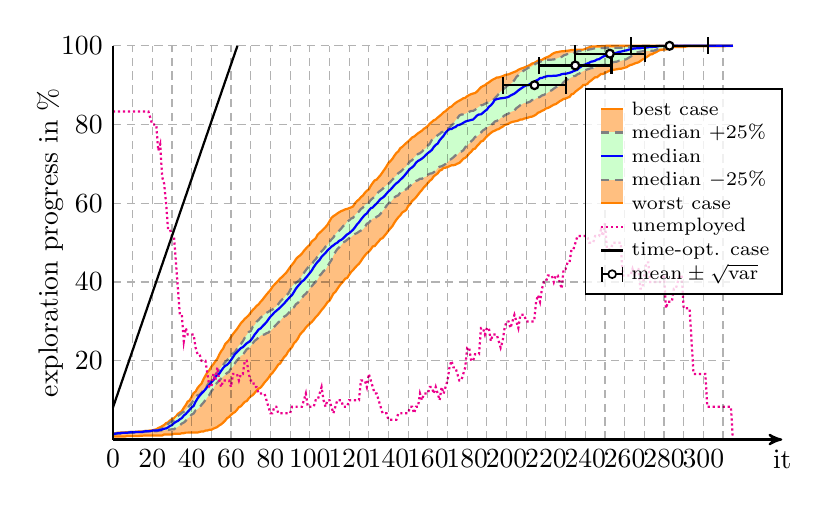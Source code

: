 \begin{tikzpicture}[thick]


% plot data, scaled to 8cm
\begin{scope}[yscale=0.05, xscale=0.025]
\draw[draw=orange, fill=orange!50] (0.00, 0.73) -- (1.00, 0.76) -- (2.00, 0.76) -- (3.00, 0.76) -- (4.00, 0.76) -- (5.00, 0.76) -- (6.00, 0.76) -- (7.00, 0.87) -- (8.00, 0.87) -- (9.00, 0.87) -- (10.00, 0.87) -- (11.00, 0.87) -- (12.00, 0.87) -- (13.00, 0.87) -- (14.00, 0.98) -- (15.00, 0.98) -- (16.00, 1.02) -- (17.00, 1.02) -- (18.00, 1.02) -- (19.00, 1.02) -- (20.00, 1.02) -- (21.00, 1.02) -- (22.00, 1.02) -- (23.00, 1.02) -- (24.00, 1.02) -- (25.00, 1.02) -- (26.00, 1.27) -- (27.00, 1.29) -- (28.00, 1.29) -- (29.00, 1.29) -- (30.00, 1.29) -- (31.00, 1.45) -- (32.00, 1.45) -- (33.00, 1.45) -- (34.00, 1.45) -- (35.00, 1.62) -- (36.00, 1.62) -- (37.00, 1.76) -- (38.00, 1.76) -- (39.00, 1.78) -- (40.00, 1.78) -- (41.00, 1.78) -- (42.00, 1.78) -- (43.00, 1.78) -- (44.00, 1.93) -- (45.00, 2.05) -- (46.00, 2.05) -- (47.00, 2.27) -- (48.00, 2.31) -- (49.00, 2.47) -- (50.00, 2.47) -- (51.00, 2.76) -- (52.00, 2.96) -- (53.00, 3.18) -- (54.00, 3.58) -- (55.00, 3.87) -- (56.00, 4.31) -- (57.00, 4.80) -- (58.00, 5.43) -- (59.00, 5.74) -- (60.00, 6.27) -- (61.00, 6.69) -- (62.00, 7.00) -- (63.00, 7.54) -- (64.00, 8.23) -- (65.00, 8.45) -- (66.00, 9.03) -- (67.00, 9.58) -- (68.00, 9.78) -- (69.00, 10.45) -- (70.00, 10.96) -- (71.00, 11.27) -- (72.00, 11.83) -- (73.00, 12.43) -- (74.00, 12.92) -- (75.00, 13.19) -- (76.00, 13.79) -- (77.00, 14.48) -- (78.00, 15.03) -- (79.00, 15.63) -- (80.00, 16.43) -- (81.00, 16.90) -- (82.00, 17.57) -- (83.00, 18.26) -- (84.00, 19.03) -- (85.00, 19.35) -- (86.00, 20.21) -- (87.00, 20.95) -- (88.00, 21.44) -- (89.00, 22.33) -- (90.00, 22.95) -- (91.00, 23.48) -- (92.00, 24.48) -- (93.00, 24.97) -- (94.00, 25.66) -- (95.00, 26.64) -- (96.00, 27.20) -- (97.00, 27.73) -- (98.00, 28.44) -- (99.00, 28.97) -- (100.00, 29.42) -- (101.00, 29.84) -- (102.00, 30.42) -- (103.00, 31.07) -- (104.00, 31.58) -- (105.00, 32.20) -- (106.00, 32.87) -- (107.00, 33.47) -- (108.00, 34.11) -- (109.00, 34.89) -- (110.00, 35.25) -- (111.00, 36.11) -- (112.00, 37.07) -- (113.00, 37.49) -- (114.00, 38.25) -- (115.00, 38.98) -- (116.00, 39.63) -- (117.00, 40.14) -- (118.00, 40.87) -- (119.00, 41.03) -- (120.00, 41.83) -- (121.00, 42.54) -- (122.00, 43.03) -- (123.00, 43.65) -- (124.00, 44.16) -- (125.00, 44.65) -- (126.00, 45.32) -- (127.00, 46.08) -- (128.00, 46.74) -- (129.00, 47.34) -- (130.00, 47.72) -- (131.00, 48.30) -- (132.00, 49.05) -- (133.00, 49.14) -- (134.00, 49.77) -- (135.00, 50.32) -- (136.00, 50.95) -- (137.00, 51.15) -- (138.00, 51.77) -- (139.00, 52.37) -- (140.00, 53.06) -- (141.00, 53.64) -- (142.00, 54.21) -- (143.00, 55.08) -- (144.00, 55.81) -- (145.00, 56.44) -- (146.00, 56.95) -- (147.00, 57.66) -- (148.00, 57.97) -- (149.00, 58.31) -- (150.00, 59.28) -- (151.00, 59.80) -- (152.00, 60.57) -- (153.00, 61.02) -- (154.00, 61.53) -- (155.00, 62.17) -- (156.00, 62.84) -- (157.00, 63.38) -- (158.00, 64.06) -- (159.00, 64.55) -- (160.00, 65.18) -- (161.00, 65.71) -- (162.00, 66.11) -- (163.00, 66.84) -- (164.00, 67.22) -- (165.00, 67.60) -- (166.00, 68.29) -- (167.00, 68.49) -- (168.00, 69.02) -- (169.00, 69.05) -- (170.00, 69.22) -- (171.00, 69.42) -- (172.00, 69.65) -- (173.00, 69.67) -- (174.00, 69.80) -- (175.00, 70.07) -- (176.00, 70.25) -- (177.00, 70.74) -- (178.00, 71.31) -- (179.00, 71.54) -- (180.00, 72.03) -- (181.00, 72.65) -- (182.00, 73.07) -- (183.00, 73.72) -- (184.00, 73.89) -- (185.00, 74.56) -- (186.00, 75.07) -- (187.00, 75.69) -- (188.00, 75.87) -- (189.00, 76.45) -- (190.00, 77.01) -- (191.00, 77.45) -- (192.00, 77.87) -- (193.00, 78.23) -- (194.00, 78.43) -- (195.00, 78.72) -- (196.00, 78.85) -- (197.00, 79.19) -- (198.00, 79.45) -- (199.00, 79.88) -- (200.00, 80.03) -- (201.00, 80.23) -- (202.00, 80.50) -- (203.00, 80.68) -- (204.00, 80.79) -- (205.00, 80.88) -- (206.00, 81.03) -- (207.00, 81.28) -- (208.00, 81.30) -- (209.00, 81.52) -- (210.00, 81.63) -- (211.00, 81.77) -- (212.00, 81.94) -- (213.00, 82.03) -- (214.00, 82.25) -- (215.00, 82.54) -- (216.00, 83.01) -- (217.00, 83.19) -- (218.00, 83.50) -- (219.00, 83.70) -- (220.00, 84.08) -- (221.00, 84.21) -- (222.00, 84.46) -- (223.00, 84.75) -- (224.00, 85.06) -- (225.00, 85.19) -- (226.00, 85.55) -- (227.00, 85.92) -- (228.00, 86.19) -- (229.00, 86.52) -- (230.00, 86.61) -- (231.00, 86.84) -- (232.00, 87.01) -- (233.00, 87.68) -- (234.00, 87.84) -- (235.00, 88.37) -- (236.00, 88.73) -- (237.00, 89.13) -- (238.00, 89.48) -- (239.00, 90.06) -- (240.00, 90.10) -- (241.00, 90.30) -- (242.00, 90.84) -- (243.00, 91.19) -- (244.00, 91.62) -- (245.00, 92.02) -- (246.00, 92.02) -- (247.00, 92.44) -- (248.00, 92.86) -- (249.00, 92.86) -- (250.00, 93.13) -- (251.00, 93.35) -- (252.00, 93.60) -- (253.00, 93.88) -- (254.00, 93.93) -- (255.00, 93.95) -- (256.00, 94.04) -- (257.00, 94.15) -- (258.00, 94.15) -- (259.00, 94.29) -- (260.00, 94.46) -- (261.00, 94.57) -- (262.00, 94.91) -- (263.00, 95.13) -- (264.00, 95.26) -- (265.00, 95.49) -- (266.00, 95.66) -- (267.00, 95.80) -- (268.00, 96.13) -- (269.00, 96.51) -- (270.00, 96.73) -- (271.00, 97.11) -- (272.00, 97.40) -- (273.00, 97.78) -- (274.00, 97.87) -- (275.00, 98.20) -- (276.00, 98.38) -- (277.00, 98.71) -- (278.00, 98.91) -- (279.00, 98.98) -- (280.00, 99.07) -- (281.00, 99.07) -- (282.00, 99.18) -- (283.00, 99.29) -- (284.00, 99.47) -- (285.00, 99.71) -- (286.00, 99.71) -- (287.00, 99.71) -- (288.00, 99.71) -- (289.00, 99.71) -- (290.00, 99.71) -- (291.00, 99.78) -- (292.00, 99.87) -- (293.00, 99.89) -- (294.00, 99.89) -- (295.00, 99.91) -- (296.00, 99.91) -- (297.00, 99.91) -- (298.00, 99.91) -- (299.00, 99.91) -- (300.00, 99.91) -- (301.00, 99.91) -- (302.00, 99.91) -- (303.00, 99.91) -- (304.00, 99.91) -- (305.00, 99.91) -- (306.00, 99.91) -- (307.00, 99.91) -- (308.00, 99.91) -- (309.00, 99.91) -- (310.00, 99.91) -- (311.00, 99.91) -- (312.00, 99.93) -- (313.00, 99.93) -- (314.00, 99.93) -- (315.00, 100.00) -- (315.00, 100.00) -- (314.00, 100.00) -- (313.00, 100.00) -- (312.00, 100.00) -- (311.00, 100.00) -- (310.00, 100.00) -- (309.00, 100.00) -- (308.00, 100.00) -- (307.00, 100.00) -- (306.00, 100.00) -- (305.00, 100.00) -- (304.00, 100.00) -- (303.00, 100.00) -- (302.00, 100.00) -- (301.00, 100.00) -- (300.00, 100.00) -- (299.00, 100.00) -- (298.00, 100.00) -- (297.00, 100.00) -- (296.00, 100.00) -- (295.00, 100.00) -- (294.00, 100.00) -- (293.00, 100.00) -- (292.00, 100.00) -- (291.00, 100.00) -- (290.00, 100.00) -- (289.00, 100.00) -- (288.00, 100.00) -- (287.00, 100.00) -- (286.00, 100.00) -- (285.00, 100.00) -- (284.00, 100.00) -- (283.00, 100.00) -- (282.00, 100.00) -- (281.00, 100.00) -- (280.00, 100.00) -- (279.00, 100.00) -- (278.00, 100.00) -- (277.00, 100.00) -- (276.00, 100.00) -- (275.00, 100.00) -- (274.00, 100.00) -- (273.00, 100.00) -- (272.00, 100.00) -- (271.00, 100.00) -- (270.00, 100.00) -- (269.00, 100.00) -- (268.00, 100.00) -- (267.00, 100.00) -- (266.00, 100.00) -- (265.00, 100.00) -- (264.00, 100.00) -- (263.00, 100.00) -- (262.00, 100.00) -- (261.00, 100.00) -- (260.00, 100.00) -- (259.00, 100.00) -- (258.00, 100.00) -- (257.00, 100.00) -- (256.00, 100.00) -- (255.00, 100.00) -- (254.00, 100.00) -- (253.00, 100.00) -- (252.00, 100.00) -- (251.00, 100.00) -- (250.00, 99.98) -- (249.00, 99.93) -- (248.00, 99.93) -- (247.00, 99.89) -- (246.00, 99.89) -- (245.00, 99.84) -- (244.00, 99.84) -- (243.00, 99.80) -- (242.00, 99.62) -- (241.00, 99.42) -- (240.00, 99.22) -- (239.00, 99.02) -- (238.00, 99.02) -- (237.00, 99.02) -- (236.00, 99.02) -- (235.00, 98.95) -- (234.00, 98.95) -- (233.00, 98.93) -- (232.00, 98.82) -- (231.00, 98.75) -- (230.00, 98.69) -- (229.00, 98.62) -- (228.00, 98.60) -- (227.00, 98.53) -- (226.00, 98.40) -- (225.00, 98.33) -- (224.00, 98.15) -- (223.00, 97.84) -- (222.00, 97.46) -- (221.00, 97.18) -- (220.00, 97.02) -- (219.00, 96.75) -- (218.00, 96.44) -- (217.00, 96.40) -- (216.00, 96.22) -- (215.00, 95.93) -- (214.00, 95.62) -- (213.00, 95.51) -- (212.00, 95.17) -- (211.00, 94.91) -- (210.00, 94.69) -- (209.00, 94.49) -- (208.00, 94.31) -- (207.00, 94.15) -- (206.00, 93.91) -- (205.00, 93.57) -- (204.00, 93.37) -- (203.00, 93.17) -- (202.00, 92.97) -- (201.00, 92.75) -- (200.00, 92.68) -- (199.00, 92.53) -- (198.00, 92.26) -- (197.00, 92.13) -- (196.00, 91.97) -- (195.00, 91.93) -- (194.00, 91.66) -- (193.00, 91.42) -- (192.00, 91.08) -- (191.00, 90.70) -- (190.00, 90.42) -- (189.00, 89.99) -- (188.00, 89.77) -- (187.00, 89.48) -- (186.00, 88.95) -- (185.00, 88.39) -- (184.00, 88.01) -- (183.00, 87.88) -- (182.00, 87.73) -- (181.00, 87.50) -- (180.00, 87.21) -- (179.00, 86.79) -- (178.00, 86.68) -- (177.00, 86.35) -- (176.00, 86.06) -- (175.00, 85.81) -- (174.00, 85.46) -- (173.00, 85.06) -- (172.00, 84.55) -- (171.00, 84.37) -- (170.00, 83.88) -- (169.00, 83.41) -- (168.00, 83.12) -- (167.00, 82.61) -- (166.00, 82.17) -- (165.00, 81.79) -- (164.00, 81.30) -- (163.00, 81.08) -- (162.00, 80.65) -- (161.00, 80.23) -- (160.00, 79.65) -- (159.00, 79.23) -- (158.00, 78.94) -- (157.00, 78.43) -- (156.00, 78.12) -- (155.00, 77.79) -- (154.00, 77.36) -- (153.00, 76.94) -- (152.00, 76.70) -- (151.00, 76.18) -- (150.00, 75.72) -- (149.00, 75.29) -- (148.00, 74.83) -- (147.00, 74.34) -- (146.00, 74.00) -- (145.00, 73.18) -- (144.00, 72.78) -- (143.00, 72.09) -- (142.00, 71.29) -- (141.00, 70.74) -- (140.00, 70.22) -- (139.00, 69.38) -- (138.00, 68.62) -- (137.00, 67.91) -- (136.00, 67.18) -- (135.00, 66.62) -- (134.00, 66.02) -- (133.00, 65.82) -- (132.00, 65.18) -- (131.00, 64.44) -- (130.00, 63.53) -- (129.00, 63.18) -- (128.00, 62.66) -- (127.00, 61.97) -- (126.00, 61.57) -- (125.00, 60.97) -- (124.00, 60.57) -- (123.00, 60.00) -- (122.00, 59.22) -- (121.00, 58.97) -- (120.00, 58.77) -- (119.00, 58.57) -- (118.00, 58.46) -- (117.00, 58.22) -- (116.00, 58.02) -- (115.00, 57.75) -- (114.00, 57.42) -- (113.00, 57.04) -- (112.00, 56.73) -- (111.00, 56.28) -- (110.00, 55.39) -- (109.00, 54.55) -- (108.00, 53.95) -- (107.00, 53.46) -- (106.00, 52.95) -- (105.00, 52.50) -- (104.00, 52.03) -- (103.00, 51.10) -- (102.00, 50.70) -- (101.00, 50.30) -- (100.00, 49.43) -- (99.00, 49.01) -- (98.00, 48.48) -- (97.00, 47.90) -- (96.00, 47.21) -- (95.00, 46.72) -- (94.00, 46.36) -- (93.00, 45.83) -- (92.00, 45.01) -- (91.00, 44.41) -- (90.00, 43.76) -- (89.00, 43.05) -- (88.00, 42.34) -- (87.00, 41.87) -- (86.00, 41.32) -- (85.00, 40.94) -- (84.00, 40.32) -- (83.00, 39.85) -- (82.00, 39.32) -- (81.00, 38.78) -- (80.00, 37.96) -- (79.00, 37.40) -- (78.00, 36.82) -- (77.00, 36.18) -- (76.00, 35.51) -- (75.00, 34.98) -- (74.00, 34.33) -- (73.00, 33.96) -- (72.00, 33.36) -- (71.00, 32.89) -- (70.00, 32.24) -- (69.00, 31.58) -- (68.00, 31.09) -- (67.00, 30.66) -- (66.00, 30.06) -- (65.00, 29.55) -- (64.00, 28.80) -- (63.00, 28.04) -- (62.00, 27.44) -- (61.00, 26.80) -- (60.00, 26.08) -- (59.00, 25.28) -- (58.00, 24.73) -- (57.00, 24.22) -- (56.00, 23.10) -- (55.00, 22.44) -- (54.00, 21.55) -- (53.00, 20.46) -- (52.00, 19.84) -- (51.00, 19.12) -- (50.00, 18.50) -- (49.00, 17.61) -- (48.00, 17.12) -- (47.00, 16.21) -- (46.00, 15.32) -- (45.00, 14.21) -- (44.00, 13.70) -- (43.00, 13.10) -- (42.00, 12.19) -- (41.00, 11.81) -- (40.00, 10.85) -- (39.00, 9.94) -- (38.00, 9.65) -- (37.00, 8.76) -- (36.00, 8.07) -- (35.00, 7.23) -- (34.00, 6.87) -- (33.00, 6.52) -- (32.00, 5.87) -- (31.00, 5.43) -- (30.00, 5.18) -- (29.00, 4.83) -- (28.00, 4.36) -- (27.00, 4.16) -- (26.00, 3.71) -- (25.00, 3.40) -- (24.00, 3.14) -- (23.00, 2.91) -- (22.00, 2.60) -- (21.00, 2.47) -- (20.00, 2.33) -- (19.00, 2.33) -- (18.00, 2.20) -- (17.00, 2.20) -- (16.00, 2.16) -- (15.00, 2.02) -- (14.00, 2.02) -- (13.00, 2.02) -- (12.00, 2.00) -- (11.00, 1.93) -- (10.00, 1.93) -- (9.00, 1.93) -- (8.00, 1.89) -- (7.00, 1.87) -- (6.00, 1.82) -- (5.00, 1.82) -- (4.00, 1.78) -- (3.00, 1.71) -- (2.00, 1.71) -- (1.00, 1.56) -- (0.00, 1.36);
\draw[gray, densely dashed, fill=green!20] (0.00, 1.29) -- (1.00, 1.36) -- (2.00, 1.47) -- (3.00, 1.56) -- (4.00, 1.56) -- (5.00, 1.56) -- (6.00, 1.56) -- (7.00, 1.62) -- (8.00, 1.71) -- (9.00, 1.71) -- (10.00, 1.71) -- (11.00, 1.78) -- (12.00, 1.87) -- (13.00, 1.87) -- (14.00, 1.89) -- (15.00, 1.89) -- (16.00, 1.89) -- (17.00, 2.00) -- (18.00, 2.05) -- (19.00, 2.05) -- (20.00, 2.07) -- (21.00, 2.07) -- (22.00, 2.07) -- (23.00, 2.25) -- (24.00, 2.31) -- (25.00, 2.31) -- (26.00, 2.31) -- (27.00, 2.42) -- (28.00, 2.42) -- (29.00, 2.54) -- (30.00, 2.60) -- (31.00, 2.60) -- (32.00, 2.96) -- (33.00, 3.25) -- (34.00, 3.62) -- (35.00, 4.07) -- (36.00, 4.31) -- (37.00, 4.76) -- (38.00, 5.43) -- (39.00, 5.69) -- (40.00, 6.36) -- (41.00, 6.63) -- (42.00, 7.45) -- (43.00, 7.74) -- (44.00, 8.18) -- (45.00, 8.83) -- (46.00, 9.38) -- (47.00, 10.05) -- (48.00, 10.78) -- (49.00, 11.34) -- (50.00, 12.27) -- (51.00, 12.92) -- (52.00, 13.94) -- (53.00, 14.45) -- (54.00, 15.01) -- (55.00, 15.50) -- (56.00, 16.01) -- (57.00, 16.41) -- (58.00, 16.94) -- (59.00, 17.19) -- (60.00, 18.10) -- (61.00, 18.52) -- (62.00, 19.41) -- (63.00, 20.12) -- (64.00, 20.64) -- (65.00, 21.33) -- (66.00, 21.50) -- (67.00, 22.24) -- (68.00, 22.93) -- (69.00, 23.22) -- (70.00, 23.77) -- (71.00, 24.44) -- (72.00, 25.06) -- (73.00, 25.44) -- (74.00, 25.93) -- (75.00, 26.40) -- (76.00, 26.60) -- (77.00, 26.68) -- (78.00, 27.00) -- (79.00, 27.17) -- (80.00, 27.66) -- (81.00, 28.15) -- (82.00, 28.66) -- (83.00, 29.20) -- (84.00, 29.73) -- (85.00, 30.18) -- (86.00, 30.82) -- (87.00, 31.22) -- (88.00, 31.51) -- (89.00, 32.02) -- (90.00, 32.56) -- (91.00, 33.29) -- (92.00, 33.60) -- (93.00, 34.40) -- (94.00, 34.71) -- (95.00, 35.38) -- (96.00, 35.98) -- (97.00, 36.62) -- (98.00, 37.05) -- (99.00, 37.65) -- (100.00, 38.51) -- (101.00, 38.94) -- (102.00, 39.54) -- (103.00, 40.07) -- (104.00, 40.69) -- (105.00, 41.61) -- (106.00, 42.14) -- (107.00, 42.81) -- (108.00, 43.14) -- (109.00, 44.01) -- (110.00, 44.81) -- (111.00, 45.59) -- (112.00, 46.74) -- (113.00, 47.61) -- (114.00, 48.37) -- (115.00, 48.83) -- (116.00, 49.43) -- (117.00, 50.03) -- (118.00, 50.34) -- (119.00, 50.74) -- (120.00, 51.15) -- (121.00, 51.46) -- (122.00, 51.88) -- (123.00, 52.23) -- (124.00, 52.43) -- (125.00, 52.81) -- (126.00, 53.08) -- (127.00, 53.37) -- (128.00, 54.01) -- (129.00, 54.79) -- (130.00, 55.08) -- (131.00, 55.66) -- (132.00, 56.15) -- (133.00, 56.17) -- (134.00, 56.59) -- (135.00, 56.84) -- (136.00, 57.37) -- (137.00, 58.06) -- (138.00, 58.64) -- (139.00, 59.37) -- (140.00, 59.97) -- (141.00, 60.28) -- (142.00, 60.93) -- (143.00, 61.49) -- (144.00, 61.84) -- (145.00, 62.02) -- (146.00, 62.75) -- (147.00, 62.91) -- (148.00, 63.24) -- (149.00, 63.55) -- (150.00, 64.02) -- (151.00, 64.49) -- (152.00, 64.87) -- (153.00, 65.22) -- (154.00, 65.67) -- (155.00, 65.87) -- (156.00, 66.22) -- (157.00, 66.24) -- (158.00, 66.62) -- (159.00, 66.76) -- (160.00, 67.24) -- (161.00, 67.53) -- (162.00, 67.60) -- (163.00, 67.89) -- (164.00, 68.27) -- (165.00, 68.93) -- (166.00, 69.31) -- (167.00, 69.40) -- (168.00, 69.69) -- (169.00, 69.98) -- (170.00, 70.42) -- (171.00, 70.96) -- (172.00, 71.29) -- (173.00, 71.69) -- (174.00, 72.18) -- (175.00, 72.36) -- (176.00, 72.96) -- (177.00, 73.14) -- (178.00, 73.47) -- (179.00, 74.23) -- (180.00, 74.69) -- (181.00, 75.18) -- (182.00, 75.76) -- (183.00, 76.18) -- (184.00, 76.85) -- (185.00, 77.05) -- (186.00, 77.43) -- (187.00, 77.96) -- (188.00, 78.52) -- (189.00, 78.81) -- (190.00, 79.32) -- (191.00, 79.56) -- (192.00, 79.90) -- (193.00, 80.19) -- (194.00, 80.76) -- (195.00, 80.92) -- (196.00, 81.21) -- (197.00, 81.68) -- (198.00, 81.92) -- (199.00, 82.32) -- (200.00, 82.59) -- (201.00, 82.79) -- (202.00, 83.21) -- (203.00, 83.37) -- (204.00, 83.57) -- (205.00, 84.17) -- (206.00, 84.52) -- (207.00, 84.92) -- (208.00, 85.23) -- (209.00, 85.50) -- (210.00, 85.52) -- (211.00, 85.63) -- (212.00, 85.84) -- (213.00, 86.26) -- (214.00, 86.26) -- (215.00, 86.64) -- (216.00, 86.81) -- (217.00, 87.04) -- (218.00, 87.39) -- (219.00, 87.53) -- (220.00, 87.81) -- (221.00, 88.13) -- (222.00, 88.48) -- (223.00, 88.73) -- (224.00, 89.13) -- (225.00, 89.46) -- (226.00, 89.62) -- (227.00, 89.77) -- (228.00, 90.22) -- (229.00, 90.77) -- (230.00, 91.22) -- (231.00, 91.46) -- (232.00, 91.71) -- (233.00, 92.02) -- (234.00, 92.28) -- (235.00, 92.37) -- (236.00, 92.75) -- (237.00, 92.97) -- (238.00, 93.31) -- (239.00, 93.60) -- (240.00, 93.84) -- (241.00, 94.00) -- (242.00, 94.17) -- (243.00, 94.33) -- (244.00, 94.33) -- (245.00, 94.49) -- (246.00, 94.89) -- (247.00, 95.00) -- (248.00, 95.11) -- (249.00, 95.15) -- (250.00, 95.15) -- (251.00, 95.24) -- (252.00, 95.42) -- (253.00, 95.64) -- (254.00, 95.80) -- (255.00, 95.93) -- (256.00, 95.98) -- (257.00, 96.18) -- (258.00, 96.18) -- (259.00, 96.33) -- (260.00, 96.38) -- (261.00, 96.64) -- (262.00, 96.95) -- (263.00, 97.24) -- (264.00, 97.64) -- (265.00, 97.95) -- (266.00, 98.31) -- (267.00, 98.40) -- (268.00, 98.51) -- (269.00, 98.60) -- (270.00, 98.69) -- (271.00, 98.69) -- (272.00, 98.69) -- (273.00, 98.71) -- (274.00, 98.73) -- (275.00, 98.78) -- (276.00, 98.95) -- (277.00, 99.27) -- (278.00, 99.40) -- (279.00, 99.47) -- (280.00, 99.56) -- (281.00, 99.71) -- (282.00, 99.71) -- (283.00, 99.71) -- (284.00, 99.76) -- (285.00, 99.76) -- (286.00, 99.84) -- (287.00, 99.87) -- (288.00, 99.93) -- (289.00, 99.93) -- (290.00, 99.98) -- (291.00, 99.98) -- (292.00, 99.98) -- (293.00, 99.98) -- (294.00, 99.98) -- (295.00, 100.00) -- (296.00, 100.00) -- (297.00, 100.00) -- (298.00, 100.00) -- (299.00, 100.00) -- (300.00, 100.00) -- (301.00, 100.00) -- (302.00, 100.00) -- (303.00, 100.00) -- (304.00, 100.00) -- (305.00, 100.00) -- (306.00, 100.00) -- (307.00, 100.00) -- (308.00, 100.00) -- (309.00, 100.00) -- (310.00, 100.00) -- (311.00, 100.00) -- (312.00, 100.00) -- (313.00, 100.00) -- (314.00, 100.00) -- (315.00, 100.00) -- (315.00, 100.00) -- (314.00, 100.00) -- (313.00, 100.00) -- (312.00, 100.00) -- (311.00, 100.00) -- (310.00, 100.00) -- (309.00, 100.00) -- (308.00, 100.00) -- (307.00, 100.00) -- (306.00, 100.00) -- (305.00, 100.00) -- (304.00, 100.00) -- (303.00, 100.00) -- (302.00, 100.00) -- (301.00, 100.00) -- (300.00, 100.00) -- (299.00, 100.00) -- (298.00, 100.00) -- (297.00, 100.00) -- (296.00, 100.00) -- (295.00, 100.00) -- (294.00, 100.00) -- (293.00, 100.00) -- (292.00, 100.00) -- (291.00, 100.00) -- (290.00, 100.00) -- (289.00, 100.00) -- (288.00, 100.00) -- (287.00, 100.00) -- (286.00, 100.00) -- (285.00, 100.00) -- (284.00, 100.00) -- (283.00, 100.00) -- (282.00, 100.00) -- (281.00, 100.00) -- (280.00, 100.00) -- (279.00, 100.00) -- (278.00, 100.00) -- (277.00, 100.00) -- (276.00, 100.00) -- (275.00, 100.00) -- (274.00, 100.00) -- (273.00, 100.00) -- (272.00, 100.00) -- (271.00, 100.00) -- (270.00, 100.00) -- (269.00, 100.00) -- (268.00, 100.00) -- (267.00, 99.96) -- (266.00, 99.84) -- (265.00, 99.73) -- (264.00, 99.71) -- (263.00, 99.71) -- (262.00, 99.67) -- (261.00, 99.67) -- (260.00, 99.62) -- (259.00, 99.51) -- (258.00, 99.49) -- (257.00, 99.49) -- (256.00, 99.49) -- (255.00, 99.49) -- (254.00, 99.49) -- (253.00, 99.49) -- (252.00, 99.49) -- (251.00, 99.49) -- (250.00, 99.44) -- (249.00, 99.44) -- (248.00, 99.44) -- (247.00, 99.44) -- (246.00, 99.44) -- (245.00, 99.38) -- (244.00, 99.27) -- (243.00, 99.15) -- (242.00, 99.07) -- (241.00, 98.95) -- (240.00, 98.87) -- (239.00, 98.78) -- (238.00, 98.69) -- (237.00, 98.69) -- (236.00, 98.53) -- (235.00, 98.40) -- (234.00, 98.20) -- (233.00, 98.20) -- (232.00, 98.11) -- (231.00, 97.91) -- (230.00, 97.73) -- (229.00, 97.55) -- (228.00, 97.18) -- (227.00, 97.06) -- (226.00, 96.84) -- (225.00, 96.69) -- (224.00, 96.53) -- (223.00, 96.49) -- (222.00, 96.46) -- (221.00, 96.46) -- (220.00, 96.42) -- (219.00, 96.26) -- (218.00, 96.13) -- (217.00, 95.93) -- (216.00, 95.71) -- (215.00, 95.51) -- (214.00, 95.17) -- (213.00, 94.82) -- (212.00, 94.51) -- (211.00, 94.44) -- (210.00, 94.04) -- (209.00, 93.80) -- (208.00, 93.42) -- (207.00, 93.22) -- (206.00, 92.55) -- (205.00, 92.08) -- (204.00, 91.31) -- (203.00, 90.66) -- (202.00, 90.24) -- (201.00, 90.04) -- (200.00, 89.70) -- (199.00, 89.22) -- (198.00, 88.84) -- (197.00, 88.35) -- (196.00, 87.77) -- (195.00, 87.19) -- (194.00, 86.66) -- (193.00, 86.21) -- (192.00, 86.01) -- (191.00, 85.63) -- (190.00, 85.50) -- (189.00, 85.26) -- (188.00, 84.99) -- (187.00, 84.88) -- (186.00, 84.50) -- (185.00, 84.17) -- (184.00, 83.74) -- (183.00, 83.48) -- (182.00, 83.46) -- (181.00, 83.23) -- (180.00, 82.99) -- (179.00, 82.74) -- (178.00, 82.59) -- (177.00, 82.54) -- (176.00, 82.30) -- (175.00, 81.57) -- (174.00, 81.01) -- (173.00, 80.21) -- (172.00, 79.83) -- (171.00, 79.25) -- (170.00, 78.74) -- (169.00, 78.47) -- (168.00, 78.21) -- (167.00, 78.07) -- (166.00, 77.63) -- (165.00, 77.30) -- (164.00, 76.87) -- (163.00, 76.27) -- (162.00, 76.07) -- (161.00, 75.14) -- (160.00, 74.65) -- (159.00, 73.98) -- (158.00, 73.63) -- (157.00, 73.12) -- (156.00, 72.72) -- (155.00, 72.52) -- (154.00, 72.09) -- (153.00, 71.56) -- (152.00, 70.94) -- (151.00, 70.67) -- (150.00, 70.00) -- (149.00, 69.34) -- (148.00, 68.93) -- (147.00, 68.42) -- (146.00, 67.98) -- (145.00, 67.65) -- (144.00, 67.02) -- (143.00, 66.56) -- (142.00, 66.00) -- (141.00, 65.47) -- (140.00, 64.93) -- (139.00, 64.58) -- (138.00, 64.15) -- (137.00, 63.66) -- (136.00, 63.24) -- (135.00, 62.89) -- (134.00, 62.37) -- (133.00, 61.66) -- (132.00, 61.29) -- (131.00, 60.86) -- (130.00, 60.17) -- (129.00, 59.93) -- (128.00, 59.53) -- (127.00, 58.91) -- (126.00, 58.57) -- (125.00, 57.91) -- (124.00, 57.51) -- (123.00, 56.99) -- (122.00, 56.33) -- (121.00, 56.13) -- (120.00, 55.66) -- (119.00, 55.30) -- (118.00, 54.53) -- (117.00, 54.24) -- (116.00, 53.59) -- (115.00, 53.08) -- (114.00, 52.68) -- (113.00, 52.10) -- (112.00, 51.32) -- (111.00, 50.83) -- (110.00, 50.14) -- (109.00, 49.34) -- (108.00, 48.99) -- (107.00, 48.30) -- (106.00, 47.81) -- (105.00, 47.14) -- (104.00, 46.50) -- (103.00, 45.79) -- (102.00, 45.30) -- (101.00, 44.39) -- (100.00, 44.14) -- (99.00, 43.65) -- (98.00, 43.01) -- (97.00, 42.29) -- (96.00, 41.58) -- (95.00, 40.58) -- (94.00, 40.20) -- (93.00, 39.83) -- (92.00, 39.40) -- (91.00, 38.91) -- (90.00, 37.91) -- (89.00, 37.00) -- (88.00, 36.67) -- (87.00, 35.94) -- (86.00, 35.60) -- (85.00, 35.07) -- (84.00, 34.38) -- (83.00, 33.76) -- (82.00, 33.49) -- (81.00, 32.98) -- (80.00, 32.80) -- (79.00, 32.44) -- (78.00, 32.18) -- (77.00, 31.73) -- (76.00, 31.38) -- (75.00, 30.95) -- (74.00, 30.38) -- (73.00, 29.93) -- (72.00, 29.00) -- (71.00, 28.62) -- (70.00, 27.53) -- (69.00, 27.33) -- (68.00, 26.55) -- (67.00, 25.88) -- (66.00, 24.97) -- (65.00, 24.26) -- (64.00, 23.82) -- (63.00, 23.02) -- (62.00, 22.19) -- (61.00, 21.86) -- (60.00, 21.37) -- (59.00, 20.72) -- (58.00, 20.19) -- (57.00, 19.66) -- (56.00, 18.97) -- (55.00, 18.43) -- (54.00, 17.83) -- (53.00, 17.01) -- (52.00, 16.50) -- (51.00, 16.01) -- (50.00, 15.05) -- (49.00, 14.59) -- (48.00, 13.83) -- (47.00, 13.03) -- (46.00, 12.70) -- (45.00, 11.87) -- (44.00, 11.43) -- (43.00, 11.27) -- (42.00, 10.67) -- (41.00, 10.01) -- (40.00, 9.27) -- (39.00, 8.69) -- (38.00, 8.05) -- (37.00, 7.56) -- (36.00, 7.05) -- (35.00, 6.78) -- (34.00, 6.36) -- (33.00, 6.00) -- (32.00, 5.58) -- (31.00, 4.85) -- (30.00, 4.65) -- (29.00, 4.38) -- (28.00, 3.98) -- (27.00, 3.36) -- (26.00, 3.00) -- (25.00, 2.82) -- (24.00, 2.65) -- (23.00, 2.36) -- (22.00, 2.36) -- (21.00, 2.31) -- (20.00, 2.27) -- (19.00, 2.20) -- (18.00, 2.16) -- (17.00, 2.16) -- (16.00, 2.13) -- (15.00, 2.00) -- (14.00, 2.00) -- (13.00, 1.93) -- (12.00, 1.93) -- (11.00, 1.89) -- (10.00, 1.89) -- (9.00, 1.89) -- (8.00, 1.87) -- (7.00, 1.82) -- (6.00, 1.78) -- (5.00, 1.78) -- (4.00, 1.71) -- (3.00, 1.65) -- (2.00, 1.62) -- (1.00, 1.56) -- (0.00, 1.36);
\draw[blue] (0.00, 1.36) -- (1.00, 1.47) -- (2.00, 1.56) -- (3.00, 1.62) -- (4.00, 1.62) -- (5.00, 1.71) -- (6.00, 1.71) -- (7.00, 1.71) -- (8.00, 1.78) -- (9.00, 1.87) -- (10.00, 1.87) -- (11.00, 1.87) -- (12.00, 1.91) -- (13.00, 1.91) -- (14.00, 1.93) -- (15.00, 1.93) -- (16.00, 2.07) -- (17.00, 2.09) -- (18.00, 2.13) -- (19.00, 2.13) -- (20.00, 2.27) -- (21.00, 2.29) -- (22.00, 2.31) -- (23.00, 2.31) -- (24.00, 2.42) -- (25.00, 2.54) -- (26.00, 2.74) -- (27.00, 2.82) -- (28.00, 3.09) -- (29.00, 3.47) -- (30.00, 3.65) -- (31.00, 4.16) -- (32.00, 4.49) -- (33.00, 4.74) -- (34.00, 5.14) -- (35.00, 5.45) -- (36.00, 6.09) -- (37.00, 6.49) -- (38.00, 7.05) -- (39.00, 7.58) -- (40.00, 8.16) -- (41.00, 8.56) -- (42.00, 9.61) -- (43.00, 10.45) -- (44.00, 11.10) -- (45.00, 11.70) -- (46.00, 12.19) -- (47.00, 12.76) -- (48.00, 13.43) -- (49.00, 13.90) -- (50.00, 14.57) -- (51.00, 15.03) -- (52.00, 15.88) -- (53.00, 16.37) -- (54.00, 16.72) -- (55.00, 17.48) -- (56.00, 18.17) -- (57.00, 18.70) -- (58.00, 18.99) -- (59.00, 19.50) -- (60.00, 20.21) -- (61.00, 20.93) -- (62.00, 21.70) -- (63.00, 22.17) -- (64.00, 22.70) -- (65.00, 23.22) -- (66.00, 23.48) -- (67.00, 23.97) -- (68.00, 24.46) -- (69.00, 24.77) -- (70.00, 25.19) -- (71.00, 25.86) -- (72.00, 26.66) -- (73.00, 27.26) -- (74.00, 27.95) -- (75.00, 28.22) -- (76.00, 28.77) -- (77.00, 29.29) -- (78.00, 29.82) -- (79.00, 30.53) -- (80.00, 31.20) -- (81.00, 31.69) -- (82.00, 32.27) -- (83.00, 32.69) -- (84.00, 33.11) -- (85.00, 33.56) -- (86.00, 34.07) -- (87.00, 34.56) -- (88.00, 35.16) -- (89.00, 35.69) -- (90.00, 36.25) -- (91.00, 36.71) -- (92.00, 37.51) -- (93.00, 38.34) -- (94.00, 38.98) -- (95.00, 39.54) -- (96.00, 40.14) -- (97.00, 40.47) -- (98.00, 41.07) -- (99.00, 41.65) -- (100.00, 42.29) -- (101.00, 42.92) -- (102.00, 43.78) -- (103.00, 44.50) -- (104.00, 45.14) -- (105.00, 45.63) -- (106.00, 46.41) -- (107.00, 46.92) -- (108.00, 47.39) -- (109.00, 48.03) -- (110.00, 48.48) -- (111.00, 48.99) -- (112.00, 49.32) -- (113.00, 49.74) -- (114.00, 49.99) -- (115.00, 50.48) -- (116.00, 50.72) -- (117.00, 51.10) -- (118.00, 51.63) -- (119.00, 52.10) -- (120.00, 52.39) -- (121.00, 52.84) -- (122.00, 53.28) -- (123.00, 53.92) -- (124.00, 54.64) -- (125.00, 55.15) -- (126.00, 55.88) -- (127.00, 56.48) -- (128.00, 57.06) -- (129.00, 57.44) -- (130.00, 58.15) -- (131.00, 58.73) -- (132.00, 58.95) -- (133.00, 59.51) -- (134.00, 59.95) -- (135.00, 60.53) -- (136.00, 61.11) -- (137.00, 61.40) -- (138.00, 61.86) -- (139.00, 62.46) -- (140.00, 63.02) -- (141.00, 63.46) -- (142.00, 64.00) -- (143.00, 64.60) -- (144.00, 65.07) -- (145.00, 65.44) -- (146.00, 65.98) -- (147.00, 66.42) -- (148.00, 66.96) -- (149.00, 67.58) -- (150.00, 68.22) -- (151.00, 68.78) -- (152.00, 69.13) -- (153.00, 69.58) -- (154.00, 70.31) -- (155.00, 70.76) -- (156.00, 71.03) -- (157.00, 71.36) -- (158.00, 71.76) -- (159.00, 72.29) -- (160.00, 72.76) -- (161.00, 73.12) -- (162.00, 73.54) -- (163.00, 74.29) -- (164.00, 74.83) -- (165.00, 75.16) -- (166.00, 76.01) -- (167.00, 76.58) -- (168.00, 77.14) -- (169.00, 77.94) -- (170.00, 78.47) -- (171.00, 78.85) -- (172.00, 78.85) -- (173.00, 79.19) -- (174.00, 79.36) -- (175.00, 79.81) -- (176.00, 79.92) -- (177.00, 80.14) -- (178.00, 80.43) -- (179.00, 80.74) -- (180.00, 80.92) -- (181.00, 81.03) -- (182.00, 81.17) -- (183.00, 81.28) -- (184.00, 81.79) -- (185.00, 82.30) -- (186.00, 82.57) -- (187.00, 82.59) -- (188.00, 82.99) -- (189.00, 83.43) -- (190.00, 83.79) -- (191.00, 84.50) -- (192.00, 84.88) -- (193.00, 85.46) -- (194.00, 86.26) -- (195.00, 86.46) -- (196.00, 86.57) -- (197.00, 86.66) -- (198.00, 86.72) -- (199.00, 86.79) -- (200.00, 86.88) -- (201.00, 87.04) -- (202.00, 87.37) -- (203.00, 87.61) -- (204.00, 87.86) -- (205.00, 88.26) -- (206.00, 88.68) -- (207.00, 89.04) -- (208.00, 89.37) -- (209.00, 89.73) -- (210.00, 89.95) -- (211.00, 89.99) -- (212.00, 90.35) -- (213.00, 90.50) -- (214.00, 90.79) -- (215.00, 91.17) -- (216.00, 91.39) -- (217.00, 91.79) -- (218.00, 91.84) -- (219.00, 92.06) -- (220.00, 92.19) -- (221.00, 92.33) -- (222.00, 92.35) -- (223.00, 92.35) -- (224.00, 92.39) -- (225.00, 92.39) -- (226.00, 92.48) -- (227.00, 92.57) -- (228.00, 92.80) -- (229.00, 92.88) -- (230.00, 92.88) -- (231.00, 93.02) -- (232.00, 93.15) -- (233.00, 93.31) -- (234.00, 93.57) -- (235.00, 93.75) -- (236.00, 93.93) -- (237.00, 94.42) -- (238.00, 94.75) -- (239.00, 95.11) -- (240.00, 95.24) -- (241.00, 95.51) -- (242.00, 95.69) -- (243.00, 95.98) -- (244.00, 96.06) -- (245.00, 96.22) -- (246.00, 96.53) -- (247.00, 96.60) -- (248.00, 96.95) -- (249.00, 97.24) -- (250.00, 97.49) -- (251.00, 97.51) -- (252.00, 97.78) -- (253.00, 98.00) -- (254.00, 98.11) -- (255.00, 98.15) -- (256.00, 98.24) -- (257.00, 98.44) -- (258.00, 98.51) -- (259.00, 98.64) -- (260.00, 98.75) -- (261.00, 98.84) -- (262.00, 99.02) -- (263.00, 99.11) -- (264.00, 99.24) -- (265.00, 99.31) -- (266.00, 99.36) -- (267.00, 99.38) -- (268.00, 99.40) -- (269.00, 99.49) -- (270.00, 99.51) -- (271.00, 99.56) -- (272.00, 99.64) -- (273.00, 99.71) -- (274.00, 99.71) -- (275.00, 99.76) -- (276.00, 99.76) -- (277.00, 99.89) -- (278.00, 99.96) -- (279.00, 99.98) -- (280.00, 99.98) -- (281.00, 100.00) -- (282.00, 100.00) -- (283.00, 100.00) -- (284.00, 100.00) -- (285.00, 100.00) -- (286.00, 100.00) -- (287.00, 100.00) -- (288.00, 100.00) -- (289.00, 100.00) -- (290.00, 100.00) -- (291.00, 100.00) -- (292.00, 100.00) -- (293.00, 100.00) -- (294.00, 100.00) -- (295.00, 100.00) -- (296.00, 100.00) -- (297.00, 100.00) -- (298.00, 100.00) -- (299.00, 100.00) -- (300.00, 100.00) -- (301.00, 100.00) -- (302.00, 100.00) -- (303.00, 100.00) -- (304.00, 100.00) -- (305.00, 100.00) -- (306.00, 100.00) -- (307.00, 100.00) -- (308.00, 100.00) -- (309.00, 100.00) -- (310.00, 100.00) -- (311.00, 100.00) -- (312.00, 100.00) -- (313.00, 100.00) -- (314.00, 100.00) -- (315.00, 100.00);
\draw[densely dotted, magenta] (0.00, 83.33) -- (1.00, 83.33) -- (2.00, 83.33) -- (3.00, 83.33) -- (4.00, 83.33) -- (5.00, 83.33) -- (6.00, 83.33) -- (7.00, 83.33) -- (8.00, 83.33) -- (9.00, 83.33) -- (10.00, 83.33) -- (11.00, 83.33) -- (12.00, 83.33) -- (13.00, 83.33) -- (14.00, 83.33) -- (15.00, 83.33) -- (16.00, 83.33) -- (17.00, 83.33) -- (18.00, 83.33) -- (19.00, 81.67) -- (20.00, 80.00) -- (21.00, 80.00) -- (22.00, 80.00) -- (23.00, 73.33) -- (24.00, 75.00) -- (25.00, 66.67) -- (26.00, 65.00) -- (27.00, 60.00) -- (28.00, 53.33) -- (29.00, 53.33) -- (30.00, 51.67) -- (31.00, 51.67) -- (32.00, 45.00) -- (33.00, 38.33) -- (34.00, 31.67) -- (35.00, 31.67) -- (36.00, 25.00) -- (37.00, 28.33) -- (38.00, 26.67) -- (39.00, 26.67) -- (40.00, 26.67) -- (41.00, 26.67) -- (42.00, 23.33) -- (43.00, 21.67) -- (44.00, 21.67) -- (45.00, 20.00) -- (46.00, 20.00) -- (47.00, 20.00) -- (48.00, 16.67) -- (49.00, 13.33) -- (50.00, 13.33) -- (51.00, 16.67) -- (52.00, 15.00) -- (53.00, 18.33) -- (54.00, 15.00) -- (55.00, 13.33) -- (56.00, 15.00) -- (57.00, 15.00) -- (58.00, 15.00) -- (59.00, 15.00) -- (60.00, 13.33) -- (61.00, 16.67) -- (62.00, 16.67) -- (63.00, 16.67) -- (64.00, 15.00) -- (65.00, 16.67) -- (66.00, 16.67) -- (67.00, 20.00) -- (68.00, 20.00) -- (69.00, 16.67) -- (70.00, 15.00) -- (71.00, 15.00) -- (72.00, 13.33) -- (73.00, 13.33) -- (74.00, 11.67) -- (75.00, 11.67) -- (76.00, 11.67) -- (77.00, 11.67) -- (78.00, 10.00) -- (79.00, 8.33) -- (80.00, 6.67) -- (81.00, 6.67) -- (82.00, 8.33) -- (83.00, 8.33) -- (84.00, 6.67) -- (85.00, 6.67) -- (86.00, 6.67) -- (87.00, 6.67) -- (88.00, 6.67) -- (89.00, 6.67) -- (90.00, 6.67) -- (91.00, 8.33) -- (92.00, 8.33) -- (93.00, 8.33) -- (94.00, 8.33) -- (95.00, 8.33) -- (96.00, 8.33) -- (97.00, 10.00) -- (98.00, 11.67) -- (99.00, 8.33) -- (100.00, 8.33) -- (101.00, 8.33) -- (102.00, 8.33) -- (103.00, 10.00) -- (104.00, 10.00) -- (105.00, 11.67) -- (106.00, 13.33) -- (107.00, 10.00) -- (108.00, 8.33) -- (109.00, 10.00) -- (110.00, 10.00) -- (111.00, 8.33) -- (112.00, 6.67) -- (113.00, 8.33) -- (114.00, 10.00) -- (115.00, 10.00) -- (116.00, 10.00) -- (117.00, 8.33) -- (118.00, 8.33) -- (119.00, 8.33) -- (120.00, 10.00) -- (121.00, 10.00) -- (122.00, 10.00) -- (123.00, 10.00) -- (124.00, 10.00) -- (125.00, 10.00) -- (126.00, 15.00) -- (127.00, 15.00) -- (128.00, 15.00) -- (129.00, 13.33) -- (130.00, 16.67) -- (131.00, 15.00) -- (132.00, 13.33) -- (133.00, 11.67) -- (134.00, 11.67) -- (135.00, 10.00) -- (136.00, 8.33) -- (137.00, 6.67) -- (138.00, 6.67) -- (139.00, 6.67) -- (140.00, 5.00) -- (141.00, 5.00) -- (142.00, 5.00) -- (143.00, 5.00) -- (144.00, 5.00) -- (145.00, 6.67) -- (146.00, 6.67) -- (147.00, 6.67) -- (148.00, 6.67) -- (149.00, 6.67) -- (150.00, 6.67) -- (151.00, 8.33) -- (152.00, 8.33) -- (153.00, 6.67) -- (154.00, 8.33) -- (155.00, 8.33) -- (156.00, 11.67) -- (157.00, 10.00) -- (158.00, 11.67) -- (159.00, 11.67) -- (160.00, 11.67) -- (161.00, 13.33) -- (162.00, 13.33) -- (163.00, 11.67) -- (164.00, 13.33) -- (165.00, 11.67) -- (166.00, 10.00) -- (167.00, 13.33) -- (168.00, 11.67) -- (169.00, 13.33) -- (170.00, 15.00) -- (171.00, 18.33) -- (172.00, 20.00) -- (173.00, 18.33) -- (174.00, 18.33) -- (175.00, 16.67) -- (176.00, 15.00) -- (177.00, 15.00) -- (178.00, 16.67) -- (179.00, 18.33) -- (180.00, 23.33) -- (181.00, 23.33) -- (182.00, 20.00) -- (183.00, 20.00) -- (184.00, 21.67) -- (185.00, 21.67) -- (186.00, 21.67) -- (187.00, 28.33) -- (188.00, 28.33) -- (189.00, 26.67) -- (190.00, 28.33) -- (191.00, 28.33) -- (192.00, 25.00) -- (193.00, 26.67) -- (194.00, 26.67) -- (195.00, 26.67) -- (196.00, 25.00) -- (197.00, 23.33) -- (198.00, 25.00) -- (199.00, 28.33) -- (200.00, 30.00) -- (201.00, 30.00) -- (202.00, 28.33) -- (203.00, 30.00) -- (204.00, 31.67) -- (205.00, 30.00) -- (206.00, 28.33) -- (207.00, 31.67) -- (208.00, 31.67) -- (209.00, 31.67) -- (210.00, 30.00) -- (211.00, 30.00) -- (212.00, 30.00) -- (213.00, 30.00) -- (214.00, 30.00) -- (215.00, 35.00) -- (216.00, 36.67) -- (217.00, 35.00) -- (218.00, 38.33) -- (219.00, 40.00) -- (220.00, 40.00) -- (221.00, 41.67) -- (222.00, 41.67) -- (223.00, 41.67) -- (224.00, 40.00) -- (225.00, 41.67) -- (226.00, 41.67) -- (227.00, 40.00) -- (228.00, 38.33) -- (229.00, 43.33) -- (230.00, 43.33) -- (231.00, 45.00) -- (232.00, 45.00) -- (233.00, 48.33) -- (234.00, 48.33) -- (235.00, 50.00) -- (236.00, 51.67) -- (237.00, 51.67) -- (238.00, 51.67) -- (239.00, 51.67) -- (240.00, 51.67) -- (241.00, 51.67) -- (242.00, 50.00) -- (243.00, 50.00) -- (244.00, 50.00) -- (245.00, 51.67) -- (246.00, 51.67) -- (247.00, 51.67) -- (248.00, 53.33) -- (249.00, 51.67) -- (250.00, 55.00) -- (251.00, 48.33) -- (252.00, 48.33) -- (253.00, 48.33) -- (254.00, 50.00) -- (255.00, 50.00) -- (256.00, 50.00) -- (257.00, 50.00) -- (258.00, 50.00) -- (259.00, 41.67) -- (260.00, 41.67) -- (261.00, 41.67) -- (262.00, 41.67) -- (263.00, 41.67) -- (264.00, 43.33) -- (265.00, 41.67) -- (266.00, 43.33) -- (267.00, 43.33) -- (268.00, 38.33) -- (269.00, 38.33) -- (270.00, 41.67) -- (271.00, 45.00) -- (272.00, 45.00) -- (273.00, 40.00) -- (274.00, 40.00) -- (275.00, 40.00) -- (276.00, 40.00) -- (277.00, 40.00) -- (278.00, 40.00) -- (279.00, 41.67) -- (280.00, 41.67) -- (281.00, 33.33) -- (282.00, 35.00) -- (283.00, 35.00) -- (284.00, 35.00) -- (285.00, 38.33) -- (286.00, 38.33) -- (287.00, 40.00) -- (288.00, 41.67) -- (289.00, 41.67) -- (290.00, 33.33) -- (291.00, 33.33) -- (292.00, 33.33) -- (293.00, 33.33) -- (294.00, 25.00) -- (295.00, 16.67) -- (296.00, 16.67) -- (297.00, 16.67) -- (298.00, 16.67) -- (299.00, 16.67) -- (300.00, 16.67) -- (301.00, 16.67) -- (302.00, 8.33) -- (303.00, 8.33) -- (304.00, 8.33) -- (305.00, 8.33) -- (306.00, 8.33) -- (307.00, 8.33) -- (308.00, 8.33) -- (309.00, 8.33) -- (310.00, 8.33) -- (311.00, 8.33) -- (312.00, 8.33) -- (313.00, 8.33) -- (314.00, 8.33) -- (315.00, 0.00);
\draw[black] (0.00, 8.14) -- (63.25, 100.00);
\draw[densely dashed, thin, black, ystep=20, xstep=10, opacity=0.3] (0, 0) grid (316, 100);
% axis lables
\node[below] at (0, 0) {0};
\node[below] at (20, 0) {20};
\node[below] at (40, 0) {40};
\node[below] at (60, 0) {60};
\node[below] at (80, 0) {80};
\node[below] at (100, 0) {100};
\node[below] at (120, 0) {120};
\node[below] at (140, 0) {140};
\node[below] at (160, 0) {160};
\node[below] at (180, 0) {180};
\node[below] at (200, 0) {200};
\node[below] at (220, 0) {220};
\node[below] at (240, 0) {240};
\node[below] at (260, 0) {260};
\node[below] at (280, 0) {280};
\node[below] at (300, 0) {300};
\draw[|-|] (197.601, 90) -- (230.799, 90);
\node[draw, circle, fill=white, inner sep=0mm, minimum size=1mm] at (214.2, 90) {};
% 90: 214.2  +-  16.599
\draw[|-|] (215.894, 95) -- (253.906, 95);
\node[draw, circle, fill=white, inner sep=0mm, minimum size=1mm] at (234.9, 95) {};
% 95: 234.9  +-  19.006
\draw[|-|] (234.229, 98) -- (270.771, 98);
\node[draw, circle, fill=white, inner sep=0mm, minimum size=1mm] at (252.5, 98) {};
% 98: 252.5  +-  18.271
\draw[|-|] (262.723, 100) -- (302.877, 100);
\node[draw, circle, fill=white, inner sep=0mm, minimum size=1mm] at (282.8, 100) {};
% 100: 282.8  +-  20.076
\end{scope}


% axes lables
\begin{scope}[yscale=0.05]
\draw (0.00, 0.00) -- (0.00, 100.00);
\node[left] at (0, 20) {20};
\node[left] at (0, 40) {40};
\node[left] at (0, 60) {60};
\node[left] at (0, 80) {80};
\node[left] at (0, 100) {100};
\node[rotate=90] at (-0.8, 50) {exploration progress in \%};
\draw[->, >=stealth'] (0.00, 0.00) -- (8.50, 0.00);
\node[below] at (8.5, 0) {it};
\end{scope}


% legend
\begin{scope}[xshift=6cm, yshift=2.5cm]
\draw[semithick, fill=white, fill opacity=0.8] (0, -0.65) rectangle +(2.5, 2.6);
\scriptsize
\draw[semithick,|-|] (0.2, -.4) -- +(0.28, 0) node[right, black] {$\text{mean} \pm \sqrt{\text{var}}$};
\node[semithick,draw, circle, fill=white, inner sep=0mm, minimum size=1mm] at (0.34, -0.4) {};
\draw (0.2, -.1) -- +(0.28, 0) node[right, black] {time-opt. case};
\draw[magenta, densely dotted] (0.2, 0.2) -- +(0.28, 0) node[right, black] {unemployed};
\fill[orange!50] (0.2, 0.5) rectangle +(0.28, 1.2);
\fill[green!20] (0.2, 0.8) rectangle +(0.28, 0.6);
\draw[orange] (0.2, 1.7) -- +(0.28, 0) node[right, black] {best case};
\draw[gray, densely dashed] (0.2, 1.4) -- +(0.28, 0) node[right, black] {median $+25\%$};
\draw[blue] (0.2, 1.1) -- +(0.28, 0) node[right, black] {median};
\draw[gray, densely dashed] (0.2, 0.8) -- +(0.28, 0) node[right, black] {median $-25\%$};
\draw[orange] (0.2, 0.5) -- +(0.28, 0) node[right, black] {worst case};
\end{scope}
\end{tikzpicture}
